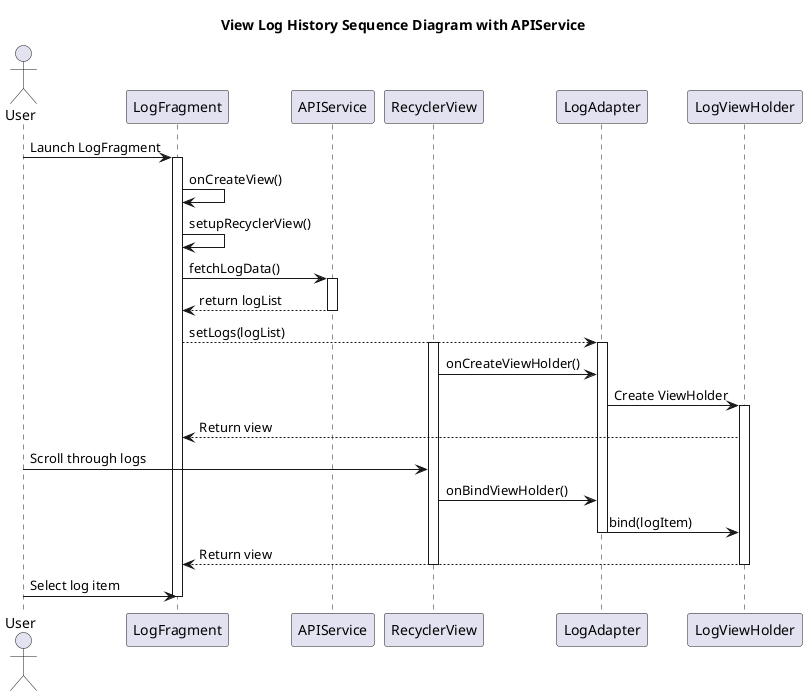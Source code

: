 @startuml ViewLogHistorySequenceDiagram

title View Log History Sequence Diagram with APIService

actor User
participant LogFragment
participant APIService
participant RecyclerView
participant LogAdapter
participant LogViewHolder

User -> LogFragment : Launch LogFragment
activate LogFragment
LogFragment -> LogFragment : onCreateView()
LogFragment -> LogFragment : setupRecyclerView()
LogFragment -> APIService : fetchLogData()
activate APIService
APIService --> LogFragment : return logList
deactivate APIService

LogFragment --> LogAdapter : setLogs(logList)
activate LogAdapter
activate RecyclerView
RecyclerView -> LogAdapter : onCreateViewHolder()

LogAdapter -> LogViewHolder : Create ViewHolder
activate LogViewHolder
LogViewHolder --> LogFragment : Return view

User -> RecyclerView : Scroll through logs
RecyclerView -> LogAdapter : onBindViewHolder()
LogAdapter -> LogViewHolder : bind(logItem)
deactivate LogAdapter
LogViewHolder --> LogFragment : Return view
deactivate LogViewHolder
deactivate RecyclerView

User -> LogFragment : Select log item

deactivate LogFragment

@enduml
